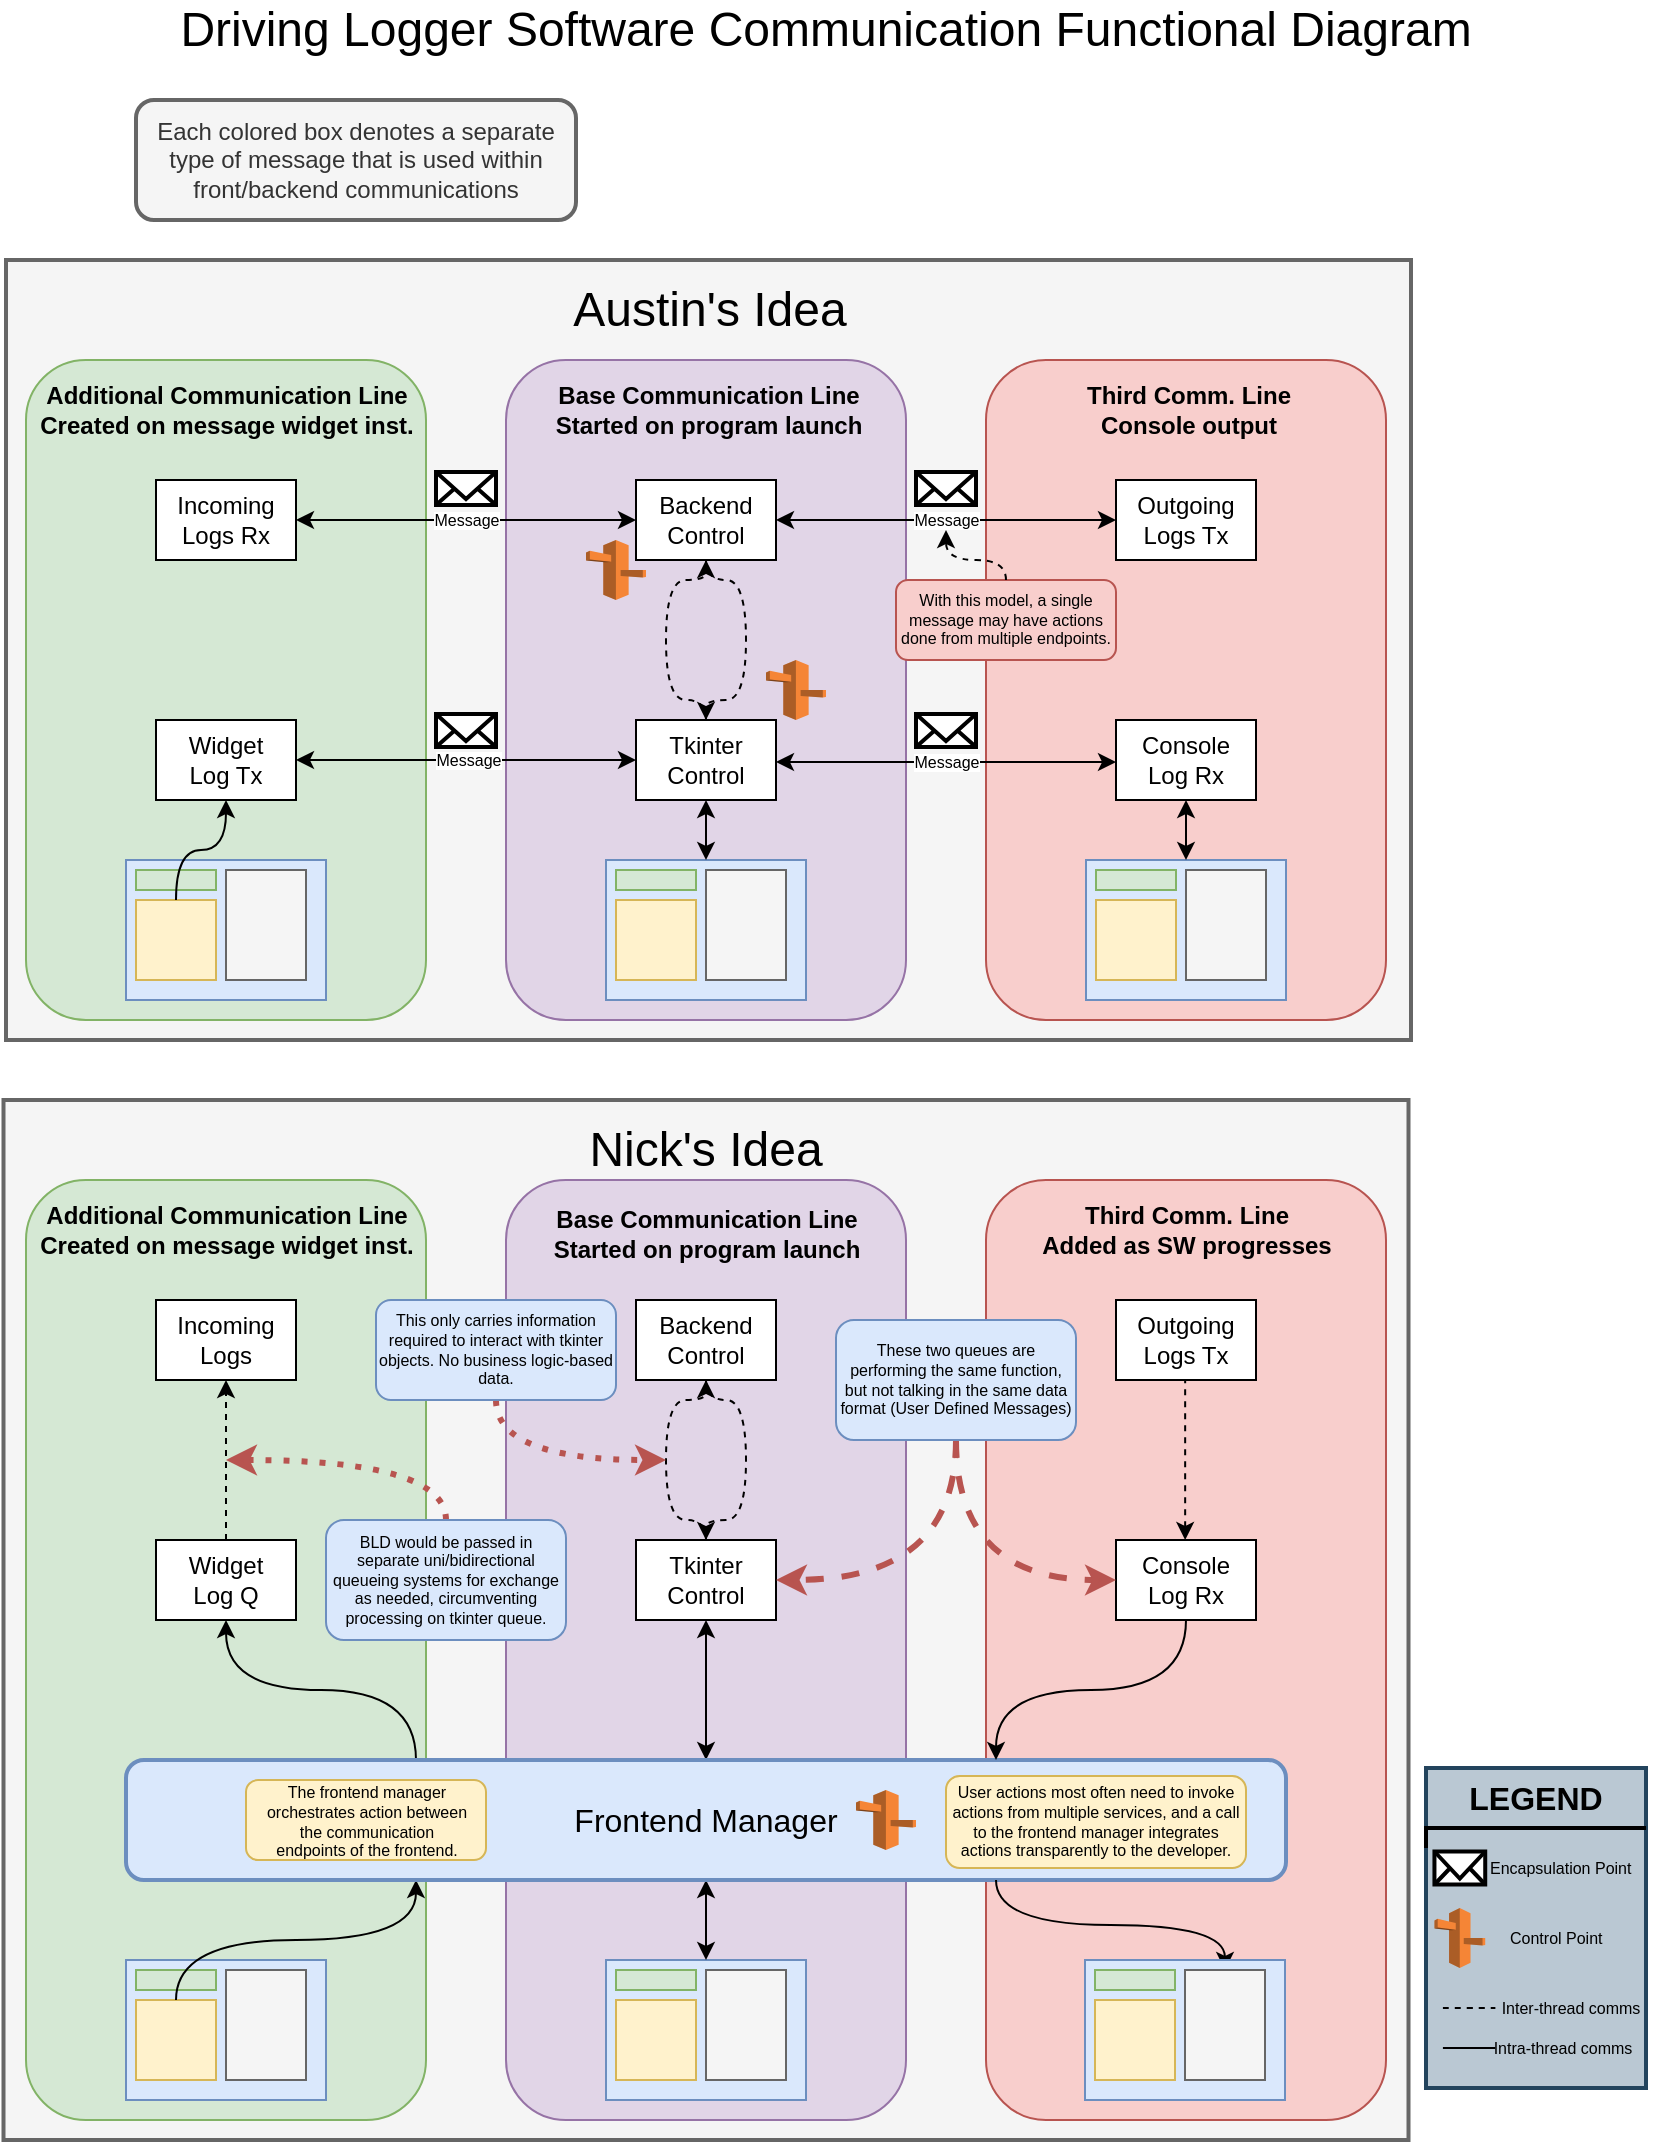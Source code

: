 <mxfile version="17.2.4" type="device"><diagram id="2-lItM7abtEcxZ7PfK0b" name="Page-1"><mxGraphModel dx="1130" dy="783" grid="1" gridSize="10" guides="1" tooltips="1" connect="1" arrows="1" fold="1" page="1" pageScale="1" pageWidth="850" pageHeight="1100" math="0" shadow="0"><root><mxCell id="0"/><mxCell id="1" parent="0"/><mxCell id="8XroHkCmO47b039V35e5-188" value="" style="rounded=0;whiteSpace=wrap;html=1;fontSize=24;strokeWidth=2;fillColor=#f5f5f5;fontColor=#333333;strokeColor=#666666;" vertex="1" parent="1"><mxGeometry x="8.75" y="570" width="702.5" height="520" as="geometry"/></mxCell><mxCell id="8XroHkCmO47b039V35e5-101" value="" style="group" vertex="1" connectable="0" parent="1"><mxGeometry x="20" y="610" width="200" height="470" as="geometry"/></mxCell><mxCell id="8XroHkCmO47b039V35e5-50" value="" style="rounded=1;whiteSpace=wrap;html=1;fillColor=#d5e8d4;strokeColor=#82b366;" vertex="1" parent="8XroHkCmO47b039V35e5-101"><mxGeometry width="200" height="470" as="geometry"/></mxCell><mxCell id="8XroHkCmO47b039V35e5-51" value="&lt;b&gt;Additional Communication Line&lt;br&gt;Created on message widget inst.&lt;/b&gt;" style="text;html=1;align=center;verticalAlign=middle;resizable=0;points=[];autosize=1;strokeColor=none;fillColor=none;" vertex="1" parent="8XroHkCmO47b039V35e5-101"><mxGeometry y="10" width="200" height="30" as="geometry"/></mxCell><mxCell id="8XroHkCmO47b039V35e5-52" value="" style="group" vertex="1" connectable="0" parent="8XroHkCmO47b039V35e5-101"><mxGeometry x="50" y="390" width="100" height="70" as="geometry"/></mxCell><mxCell id="8XroHkCmO47b039V35e5-53" value="" style="rounded=0;whiteSpace=wrap;html=1;fillColor=#dae8fc;strokeColor=#6c8ebf;" vertex="1" parent="8XroHkCmO47b039V35e5-52"><mxGeometry width="100" height="70" as="geometry"/></mxCell><mxCell id="8XroHkCmO47b039V35e5-54" value="" style="rounded=0;whiteSpace=wrap;html=1;fillColor=#f5f5f5;fontColor=#333333;strokeColor=#666666;" vertex="1" parent="8XroHkCmO47b039V35e5-52"><mxGeometry x="50" y="5" width="40" height="55" as="geometry"/></mxCell><mxCell id="8XroHkCmO47b039V35e5-55" value="" style="rounded=0;whiteSpace=wrap;html=1;fillColor=#d5e8d4;strokeColor=#82b366;" vertex="1" parent="8XroHkCmO47b039V35e5-52"><mxGeometry x="5" y="5" width="40" height="10" as="geometry"/></mxCell><mxCell id="8XroHkCmO47b039V35e5-56" value="" style="rounded=0;whiteSpace=wrap;html=1;fillColor=#fff2cc;strokeColor=#d6b656;" vertex="1" parent="8XroHkCmO47b039V35e5-52"><mxGeometry x="5" y="20" width="40" height="40" as="geometry"/></mxCell><mxCell id="8XroHkCmO47b039V35e5-63" style="edgeStyle=orthogonalEdgeStyle;rounded=0;orthogonalLoop=1;jettySize=auto;html=1;exitX=0.5;exitY=0;exitDx=0;exitDy=0;entryX=0.5;entryY=1;entryDx=0;entryDy=0;curved=1;startArrow=none;startFill=0;dashed=1;" edge="1" parent="1" source="8XroHkCmO47b039V35e5-65" target="8XroHkCmO47b039V35e5-68"><mxGeometry relative="1" as="geometry"><Array as="points"><mxPoint x="330" y="780"/><mxPoint x="310" y="780"/><mxPoint x="310" y="720"/><mxPoint x="330" y="720"/></Array></mxGeometry></mxCell><mxCell id="8XroHkCmO47b039V35e5-65" value="Tkinter Control" style="whiteSpace=wrap;html=1;" vertex="1" parent="1"><mxGeometry x="295" y="790" width="70" height="40" as="geometry"/></mxCell><mxCell id="8XroHkCmO47b039V35e5-66" style="edgeStyle=orthogonalEdgeStyle;curved=1;rounded=0;orthogonalLoop=1;jettySize=auto;html=1;exitX=0.5;exitY=1;exitDx=0;exitDy=0;entryX=0.5;entryY=0;entryDx=0;entryDy=0;dashed=1;" edge="1" parent="1" source="8XroHkCmO47b039V35e5-68" target="8XroHkCmO47b039V35e5-65"><mxGeometry relative="1" as="geometry"><Array as="points"><mxPoint x="330" y="720"/><mxPoint x="350" y="720"/><mxPoint x="350" y="780"/><mxPoint x="330" y="780"/></Array></mxGeometry></mxCell><mxCell id="8XroHkCmO47b039V35e5-68" value="Backend Control" style="whiteSpace=wrap;html=1;" vertex="1" parent="1"><mxGeometry x="295" y="670" width="70" height="40" as="geometry"/></mxCell><mxCell id="8XroHkCmO47b039V35e5-57" value="Incoming Logs" style="whiteSpace=wrap;html=1;" vertex="1" parent="1"><mxGeometry x="85" y="670" width="70" height="40" as="geometry"/></mxCell><mxCell id="8XroHkCmO47b039V35e5-114" style="edgeStyle=none;rounded=0;orthogonalLoop=1;jettySize=auto;html=1;exitX=0.5;exitY=0;exitDx=0;exitDy=0;entryX=0.5;entryY=1;entryDx=0;entryDy=0;fontSize=12;startArrow=none;startFill=0;endArrow=classic;endFill=1;strokeWidth=1;dashed=1;" edge="1" parent="1" source="8XroHkCmO47b039V35e5-58" target="8XroHkCmO47b039V35e5-57"><mxGeometry relative="1" as="geometry"/></mxCell><mxCell id="8XroHkCmO47b039V35e5-119" style="edgeStyle=orthogonalEdgeStyle;rounded=1;orthogonalLoop=1;jettySize=auto;html=1;exitX=0.5;exitY=1;exitDx=0;exitDy=0;entryX=0.25;entryY=0;entryDx=0;entryDy=0;fontSize=12;startArrow=classic;startFill=1;endArrow=none;endFill=0;strokeWidth=1;curved=1;" edge="1" parent="1" source="8XroHkCmO47b039V35e5-58" target="8XroHkCmO47b039V35e5-88"><mxGeometry relative="1" as="geometry"/></mxCell><mxCell id="8XroHkCmO47b039V35e5-58" value="Widget &lt;br&gt;Log Q" style="whiteSpace=wrap;html=1;" vertex="1" parent="1"><mxGeometry x="85" y="790" width="70" height="40" as="geometry"/></mxCell><mxCell id="8XroHkCmO47b039V35e5-61" value="" style="rounded=1;whiteSpace=wrap;html=1;fillColor=#e1d5e7;strokeColor=#9673a6;" vertex="1" parent="1"><mxGeometry x="260" y="610" width="200" height="470" as="geometry"/></mxCell><mxCell id="8XroHkCmO47b039V35e5-62" value="&lt;b&gt;Base Communication Line&lt;br&gt;Started on program launch&lt;/b&gt;" style="text;html=1;align=center;verticalAlign=middle;resizable=0;points=[];autosize=1;strokeColor=none;fillColor=none;" vertex="1" parent="1"><mxGeometry x="278.5" y="621.182" width="163" height="32" as="geometry"/></mxCell><mxCell id="8XroHkCmO47b039V35e5-78" value="" style="group" vertex="1" connectable="0" parent="1"><mxGeometry x="310" y="1000" width="100" height="70" as="geometry"/></mxCell><mxCell id="8XroHkCmO47b039V35e5-67" value="" style="rounded=0;whiteSpace=wrap;html=1;fillColor=#dae8fc;strokeColor=#6c8ebf;" vertex="1" parent="8XroHkCmO47b039V35e5-78"><mxGeometry width="100" height="70" as="geometry"/></mxCell><mxCell id="8XroHkCmO47b039V35e5-69" value="" style="rounded=0;whiteSpace=wrap;html=1;fillColor=#fff2cc;strokeColor=#d6b656;" vertex="1" parent="8XroHkCmO47b039V35e5-78"><mxGeometry x="5" y="20" width="40" height="40" as="geometry"/></mxCell><mxCell id="8XroHkCmO47b039V35e5-70" value="" style="rounded=0;whiteSpace=wrap;html=1;fillColor=#f5f5f5;fontColor=#333333;strokeColor=#666666;" vertex="1" parent="8XroHkCmO47b039V35e5-78"><mxGeometry x="50" y="5" width="40" height="55" as="geometry"/></mxCell><mxCell id="8XroHkCmO47b039V35e5-71" value="" style="rounded=0;whiteSpace=wrap;html=1;fillColor=#d5e8d4;strokeColor=#82b366;" vertex="1" parent="8XroHkCmO47b039V35e5-78"><mxGeometry x="5" y="5" width="40" height="10" as="geometry"/></mxCell><mxCell id="8XroHkCmO47b039V35e5-113" value="Each colored box denotes a separate type of message that is used within front/backend communications" style="rounded=1;whiteSpace=wrap;html=1;fontSize=12;strokeWidth=2;spacingTop=0;spacing=10;fillColor=#f5f5f5;fontColor=#333333;strokeColor=#666666;" vertex="1" parent="1"><mxGeometry x="75" y="70" width="220" height="60" as="geometry"/></mxCell><mxCell id="8XroHkCmO47b039V35e5-115" style="edgeStyle=orthogonalEdgeStyle;rounded=0;orthogonalLoop=1;jettySize=auto;html=1;exitX=0.5;exitY=0;exitDx=0;exitDy=0;entryX=0.5;entryY=1;entryDx=0;entryDy=0;curved=1;startArrow=none;startFill=0;dashed=1;" edge="1" parent="1" source="8XroHkCmO47b039V35e5-116" target="8XroHkCmO47b039V35e5-118"><mxGeometry relative="1" as="geometry"><Array as="points"><mxPoint x="360" y="780"/><mxPoint x="340" y="780"/><mxPoint x="340" y="720"/><mxPoint x="360" y="720"/></Array></mxGeometry></mxCell><mxCell id="8XroHkCmO47b039V35e5-120" style="edgeStyle=orthogonalEdgeStyle;curved=1;rounded=1;orthogonalLoop=1;jettySize=auto;html=1;exitX=0.5;exitY=1;exitDx=0;exitDy=0;fontSize=12;startArrow=classic;startFill=1;endArrow=classic;endFill=1;strokeWidth=1;" edge="1" parent="1" source="8XroHkCmO47b039V35e5-116" target="8XroHkCmO47b039V35e5-88"><mxGeometry relative="1" as="geometry"/></mxCell><mxCell id="8XroHkCmO47b039V35e5-116" value="Tkinter Control" style="whiteSpace=wrap;html=1;" vertex="1" parent="1"><mxGeometry x="325" y="790" width="70" height="40" as="geometry"/></mxCell><mxCell id="8XroHkCmO47b039V35e5-117" style="edgeStyle=orthogonalEdgeStyle;curved=1;rounded=0;orthogonalLoop=1;jettySize=auto;html=1;exitX=0.5;exitY=1;exitDx=0;exitDy=0;entryX=0.5;entryY=0;entryDx=0;entryDy=0;dashed=1;" edge="1" parent="1" source="8XroHkCmO47b039V35e5-118" target="8XroHkCmO47b039V35e5-116"><mxGeometry relative="1" as="geometry"><Array as="points"><mxPoint x="360" y="720"/><mxPoint x="380" y="720"/><mxPoint x="380" y="780"/><mxPoint x="360" y="780"/></Array></mxGeometry></mxCell><mxCell id="8XroHkCmO47b039V35e5-118" value="Backend Control" style="whiteSpace=wrap;html=1;" vertex="1" parent="1"><mxGeometry x="325" y="670" width="70" height="40" as="geometry"/></mxCell><mxCell id="8XroHkCmO47b039V35e5-145" value="" style="rounded=1;whiteSpace=wrap;html=1;fillColor=#f8cecc;strokeColor=#b85450;" vertex="1" parent="1"><mxGeometry x="500" y="610" width="200" height="470" as="geometry"/></mxCell><mxCell id="8XroHkCmO47b039V35e5-121" style="edgeStyle=orthogonalEdgeStyle;curved=1;rounded=1;orthogonalLoop=1;jettySize=auto;html=1;exitX=0.5;exitY=0;exitDx=0;exitDy=0;fontSize=12;startArrow=none;startFill=0;endArrow=classic;endFill=1;strokeWidth=1;entryX=0.25;entryY=1;entryDx=0;entryDy=0;" edge="1" parent="1" source="8XroHkCmO47b039V35e5-56" target="8XroHkCmO47b039V35e5-88"><mxGeometry relative="1" as="geometry"/></mxCell><mxCell id="8XroHkCmO47b039V35e5-168" style="edgeStyle=orthogonalEdgeStyle;curved=1;rounded=1;orthogonalLoop=1;jettySize=auto;html=1;exitX=0.5;exitY=1;exitDx=0;exitDy=0;entryX=0.5;entryY=0;entryDx=0;entryDy=0;fontSize=12;startArrow=classic;startFill=1;endArrow=classic;endFill=1;strokeWidth=1;" edge="1" parent="1" source="8XroHkCmO47b039V35e5-88" target="8XroHkCmO47b039V35e5-67"><mxGeometry relative="1" as="geometry"/></mxCell><mxCell id="8XroHkCmO47b039V35e5-88" value="Frontend Manager" style="rounded=1;whiteSpace=wrap;html=1;fontSize=16;strokeWidth=2;fillColor=#dae8fc;strokeColor=#6c8ebf;" vertex="1" parent="1"><mxGeometry x="70" y="900" width="580" height="60" as="geometry"/></mxCell><mxCell id="8XroHkCmO47b039V35e5-126" value="" style="outlineConnect=0;dashed=0;verticalLabelPosition=bottom;verticalAlign=top;align=center;html=1;shape=mxgraph.aws3.route_53;fillColor=#F58536;gradientColor=none;fontSize=16;strokeWidth=2;" vertex="1" parent="1"><mxGeometry x="435" y="915" width="30" height="30" as="geometry"/></mxCell><mxCell id="8XroHkCmO47b039V35e5-134" value="" style="group" vertex="1" connectable="0" parent="1"><mxGeometry x="720" y="904" width="110" height="190" as="geometry"/></mxCell><mxCell id="8XroHkCmO47b039V35e5-43" value="" style="whiteSpace=wrap;html=1;fontSize=8;fillColor=#bac8d3;strokeColor=#23445d;strokeWidth=2;" vertex="1" parent="8XroHkCmO47b039V35e5-134"><mxGeometry width="110" height="160" as="geometry"/></mxCell><mxCell id="8XroHkCmO47b039V35e5-44" style="rounded=0;orthogonalLoop=1;jettySize=auto;html=1;exitX=0;exitY=0.25;exitDx=0;exitDy=0;entryX=1;entryY=1;entryDx=0;entryDy=0;fontSize=8;startArrow=none;startFill=0;endArrow=none;endFill=0;strokeWidth=2;" edge="1" parent="8XroHkCmO47b039V35e5-134" source="8XroHkCmO47b039V35e5-43" target="8XroHkCmO47b039V35e5-46"><mxGeometry relative="1" as="geometry"><Array as="points"><mxPoint y="30"/></Array></mxGeometry></mxCell><mxCell id="8XroHkCmO47b039V35e5-46" value="&lt;b&gt;&lt;font style=&quot;font-size: 16px&quot;&gt;LEGEND&lt;/font&gt;&lt;/b&gt;" style="text;html=1;strokeColor=none;fillColor=none;align=center;verticalAlign=middle;whiteSpace=wrap;rounded=0;fontSize=8;" vertex="1" parent="8XroHkCmO47b039V35e5-134"><mxGeometry width="110.0" height="30" as="geometry"/></mxCell><mxCell id="8XroHkCmO47b039V35e5-84" value="" style="group" vertex="1" connectable="0" parent="8XroHkCmO47b039V35e5-134"><mxGeometry x="4.227" y="70" width="88.846" height="30" as="geometry"/></mxCell><mxCell id="8XroHkCmO47b039V35e5-81" value="" style="outlineConnect=0;dashed=0;verticalLabelPosition=bottom;verticalAlign=top;align=center;html=1;shape=mxgraph.aws3.route_53;fillColor=#F58536;gradientColor=none;fontSize=16;strokeWidth=2;" vertex="1" parent="8XroHkCmO47b039V35e5-84"><mxGeometry width="25.385" height="30" as="geometry"/></mxCell><mxCell id="8XroHkCmO47b039V35e5-83" value="Control Point" style="text;html=1;align=left;verticalAlign=middle;resizable=0;points=[];autosize=1;strokeColor=none;fillColor=none;fontSize=8;" vertex="1" parent="8XroHkCmO47b039V35e5-84"><mxGeometry x="35.538" y="5" width="60" height="20" as="geometry"/></mxCell><mxCell id="8XroHkCmO47b039V35e5-122" value="" style="endArrow=none;dashed=1;html=1;rounded=1;fontSize=12;strokeWidth=1;curved=1;" edge="1" parent="8XroHkCmO47b039V35e5-134"><mxGeometry width="50" height="50" relative="1" as="geometry"><mxPoint x="8.462" y="120" as="sourcePoint"/><mxPoint x="34.692" y="120" as="targetPoint"/></mxGeometry></mxCell><mxCell id="8XroHkCmO47b039V35e5-123" value="Inter-thread comms" style="text;html=1;align=center;verticalAlign=middle;resizable=0;points=[];autosize=1;strokeColor=none;fillColor=none;fontSize=8;" vertex="1" parent="8XroHkCmO47b039V35e5-134"><mxGeometry x="32.434" y="110" width="80" height="20" as="geometry"/></mxCell><mxCell id="8XroHkCmO47b039V35e5-124" value="" style="endArrow=none;html=1;rounded=1;fontSize=12;strokeWidth=1;curved=1;" edge="1" parent="8XroHkCmO47b039V35e5-134"><mxGeometry width="50" height="50" relative="1" as="geometry"><mxPoint x="8.462" y="140" as="sourcePoint"/><mxPoint x="34.692" y="140" as="targetPoint"/></mxGeometry></mxCell><mxCell id="8XroHkCmO47b039V35e5-125" value="Intra-thread comms" style="text;html=1;align=center;verticalAlign=middle;resizable=0;points=[];autosize=1;strokeColor=none;fillColor=none;fontSize=8;" vertex="1" parent="8XroHkCmO47b039V35e5-134"><mxGeometry x="27.503" y="130" width="80" height="20" as="geometry"/></mxCell><mxCell id="8XroHkCmO47b039V35e5-45" value="" style="group" vertex="1" connectable="0" parent="8XroHkCmO47b039V35e5-134"><mxGeometry x="4.227" y="40" width="101.538" height="20" as="geometry"/></mxCell><mxCell id="8XroHkCmO47b039V35e5-39" value="" style="html=1;verticalLabelPosition=bottom;align=center;labelBackgroundColor=#ffffff;verticalAlign=top;strokeWidth=2;shadow=0;dashed=0;shape=mxgraph.ios7.icons.mail;fontSize=8;" vertex="1" parent="8XroHkCmO47b039V35e5-45"><mxGeometry y="1.75" width="25.385" height="16.5" as="geometry"/></mxCell><mxCell id="8XroHkCmO47b039V35e5-42" value="Encapsulation Point" style="text;html=1;align=left;verticalAlign=middle;resizable=0;points=[];autosize=1;strokeColor=none;fillColor=none;fontSize=8;" vertex="1" parent="8XroHkCmO47b039V35e5-45"><mxGeometry x="25.386" width="90" height="20" as="geometry"/></mxCell><mxCell id="8XroHkCmO47b039V35e5-148" style="edgeStyle=orthogonalEdgeStyle;curved=1;rounded=1;orthogonalLoop=1;jettySize=auto;html=1;exitX=0.5;exitY=1;exitDx=0;exitDy=0;fontSize=12;startArrow=none;startFill=0;endArrow=classic;endFill=1;strokeWidth=3;dashed=1;dashPattern=1 2;fillColor=#f8cecc;strokeColor=#b85450;" edge="1" parent="1" source="8XroHkCmO47b039V35e5-16"><mxGeometry relative="1" as="geometry"><mxPoint x="340" y="750" as="targetPoint"/><Array as="points"><mxPoint x="255" y="750"/></Array></mxGeometry></mxCell><mxCell id="8XroHkCmO47b039V35e5-16" value="&lt;span style=&quot;font-size: 8px;&quot;&gt;This only carries information required to interact with tkinter objects. No business logic-based data.&lt;/span&gt;" style="rounded=1;whiteSpace=wrap;html=1;fontSize=8;fillColor=#dae8fc;strokeColor=#6c8ebf;" vertex="1" parent="1"><mxGeometry x="195" y="670" width="120" height="50" as="geometry"/></mxCell><mxCell id="8XroHkCmO47b039V35e5-150" style="edgeStyle=orthogonalEdgeStyle;curved=1;rounded=1;orthogonalLoop=1;jettySize=auto;html=1;exitX=0.5;exitY=0;exitDx=0;exitDy=0;dashed=1;dashPattern=1 2;fontSize=12;startArrow=none;startFill=0;endArrow=classic;endFill=1;strokeWidth=3;fillColor=#f8cecc;strokeColor=#b85450;" edge="1" parent="1" source="8XroHkCmO47b039V35e5-149"><mxGeometry relative="1" as="geometry"><mxPoint x="120" y="750" as="targetPoint"/><Array as="points"><mxPoint x="230" y="750"/></Array></mxGeometry></mxCell><mxCell id="8XroHkCmO47b039V35e5-149" value="BLD would be passed in separate uni/bidirectional queueing systems for exchange as needed, circumventing processing on tkinter queue." style="rounded=1;whiteSpace=wrap;html=1;fontSize=8;fillColor=#dae8fc;strokeColor=#6c8ebf;" vertex="1" parent="1"><mxGeometry x="170" y="780" width="120" height="60" as="geometry"/></mxCell><mxCell id="8XroHkCmO47b039V35e5-179" style="edgeStyle=orthogonalEdgeStyle;curved=1;rounded=1;orthogonalLoop=1;jettySize=auto;html=1;exitX=0.75;exitY=0;exitDx=0;exitDy=0;fontSize=12;startArrow=classic;startFill=1;endArrow=none;endFill=0;strokeWidth=1;" edge="1" parent="1" target="8XroHkCmO47b039V35e5-178" source="8XroHkCmO47b039V35e5-88"><mxGeometry relative="1" as="geometry"><mxPoint x="601" y="860" as="sourcePoint"/></mxGeometry></mxCell><mxCell id="8XroHkCmO47b039V35e5-180" style="edgeStyle=orthogonalEdgeStyle;curved=1;rounded=1;orthogonalLoop=1;jettySize=auto;html=1;exitX=0.5;exitY=0;exitDx=0;exitDy=0;entryX=0.75;entryY=1;entryDx=0;entryDy=0;fontSize=12;startArrow=classic;startFill=1;endArrow=none;endFill=0;strokeWidth=1;" edge="1" parent="1" source="8XroHkCmO47b039V35e5-166" target="8XroHkCmO47b039V35e5-88"><mxGeometry relative="1" as="geometry"/></mxCell><mxCell id="8XroHkCmO47b039V35e5-183" value="Driving Logger Software Communication Functional Diagram" style="text;html=1;strokeColor=none;fillColor=none;align=center;verticalAlign=middle;whiteSpace=wrap;rounded=0;fontSize=24;" vertex="1" parent="1"><mxGeometry x="40" y="20" width="760" height="30" as="geometry"/></mxCell><mxCell id="8XroHkCmO47b039V35e5-27" value="" style="group" vertex="1" connectable="0" parent="1"><mxGeometry x="20" y="220" width="705" height="380" as="geometry"/></mxCell><mxCell id="8XroHkCmO47b039V35e5-184" value="" style="rounded=0;whiteSpace=wrap;html=1;fontSize=24;strokeWidth=2;fillColor=#f5f5f5;fontColor=#333333;strokeColor=#666666;" vertex="1" parent="8XroHkCmO47b039V35e5-27"><mxGeometry x="-10" y="-70" width="702.5" height="390" as="geometry"/></mxCell><mxCell id="8XroHkCmO47b039V35e5-130" value="" style="rounded=1;whiteSpace=wrap;html=1;fillColor=#f8cecc;strokeColor=#b85450;" vertex="1" parent="8XroHkCmO47b039V35e5-27"><mxGeometry x="480" y="-20" width="200" height="330" as="geometry"/></mxCell><mxCell id="8XroHkCmO47b039V35e5-131" value="&lt;b&gt;Third Comm. Line&lt;br&gt;Console output&lt;br&gt;&lt;/b&gt;" style="text;html=1;align=center;verticalAlign=middle;resizable=0;points=[];autosize=1;strokeColor=none;fillColor=none;" vertex="1" parent="8XroHkCmO47b039V35e5-27"><mxGeometry x="521" y="-10" width="120" height="30" as="geometry"/></mxCell><mxCell id="8XroHkCmO47b039V35e5-151" value="Outgoing Logs Tx" style="whiteSpace=wrap;html=1;" vertex="1" parent="8XroHkCmO47b039V35e5-27"><mxGeometry x="545" y="40" width="70" height="40" as="geometry"/></mxCell><mxCell id="8XroHkCmO47b039V35e5-155" value="" style="rounded=0;whiteSpace=wrap;html=1;fillColor=#dae8fc;strokeColor=#6c8ebf;" vertex="1" parent="8XroHkCmO47b039V35e5-27"><mxGeometry x="530" y="230" width="100" height="70" as="geometry"/></mxCell><mxCell id="8XroHkCmO47b039V35e5-156" value="" style="rounded=0;whiteSpace=wrap;html=1;fillColor=#fff2cc;strokeColor=#d6b656;" vertex="1" parent="8XroHkCmO47b039V35e5-27"><mxGeometry x="535" y="250" width="40" height="40" as="geometry"/></mxCell><mxCell id="8XroHkCmO47b039V35e5-157" value="" style="rounded=0;whiteSpace=wrap;html=1;fillColor=#f5f5f5;fontColor=#333333;strokeColor=#666666;" vertex="1" parent="8XroHkCmO47b039V35e5-27"><mxGeometry x="580" y="235" width="40" height="55" as="geometry"/></mxCell><mxCell id="8XroHkCmO47b039V35e5-158" value="" style="rounded=0;whiteSpace=wrap;html=1;fillColor=#d5e8d4;strokeColor=#82b366;" vertex="1" parent="8XroHkCmO47b039V35e5-27"><mxGeometry x="535" y="235" width="40" height="10" as="geometry"/></mxCell><mxCell id="8XroHkCmO47b039V35e5-159" value="Console&lt;br&gt;Log Rx" style="whiteSpace=wrap;html=1;" vertex="1" parent="8XroHkCmO47b039V35e5-27"><mxGeometry x="545" y="160" width="70" height="40" as="geometry"/></mxCell><mxCell id="8XroHkCmO47b039V35e5-160" style="edgeStyle=orthogonalEdgeStyle;curved=1;rounded=1;orthogonalLoop=1;jettySize=auto;html=1;exitX=0.5;exitY=0;exitDx=0;exitDy=0;fontSize=12;startArrow=classic;startFill=1;endArrow=classic;endFill=1;strokeWidth=1;" edge="1" parent="8XroHkCmO47b039V35e5-27" source="8XroHkCmO47b039V35e5-155" target="8XroHkCmO47b039V35e5-159"><mxGeometry relative="1" as="geometry"/></mxCell><mxCell id="8XroHkCmO47b039V35e5-20" value="" style="rounded=1;whiteSpace=wrap;html=1;fillColor=#d5e8d4;strokeColor=#82b366;" vertex="1" parent="8XroHkCmO47b039V35e5-27"><mxGeometry y="-20" width="200" height="330" as="geometry"/></mxCell><mxCell id="8XroHkCmO47b039V35e5-21" value="&lt;b&gt;Additional Communication Line&lt;br&gt;Created on message widget inst.&lt;/b&gt;" style="text;html=1;align=center;verticalAlign=middle;resizable=0;points=[];autosize=1;strokeColor=none;fillColor=none;" vertex="1" parent="8XroHkCmO47b039V35e5-27"><mxGeometry y="-10" width="200" height="30" as="geometry"/></mxCell><mxCell id="8XroHkCmO47b039V35e5-28" value="" style="group" vertex="1" connectable="0" parent="8XroHkCmO47b039V35e5-27"><mxGeometry x="50" y="230" width="100" height="70" as="geometry"/></mxCell><mxCell id="8XroHkCmO47b039V35e5-22" value="" style="rounded=0;whiteSpace=wrap;html=1;fillColor=#dae8fc;strokeColor=#6c8ebf;" vertex="1" parent="8XroHkCmO47b039V35e5-28"><mxGeometry width="100" height="70" as="geometry"/></mxCell><mxCell id="8XroHkCmO47b039V35e5-23" value="" style="rounded=0;whiteSpace=wrap;html=1;fillColor=#f5f5f5;fontColor=#333333;strokeColor=#666666;" vertex="1" parent="8XroHkCmO47b039V35e5-28"><mxGeometry x="50" y="5" width="40" height="55" as="geometry"/></mxCell><mxCell id="8XroHkCmO47b039V35e5-24" value="" style="rounded=0;whiteSpace=wrap;html=1;fillColor=#d5e8d4;strokeColor=#82b366;" vertex="1" parent="8XroHkCmO47b039V35e5-28"><mxGeometry x="5" y="5" width="40" height="10" as="geometry"/></mxCell><mxCell id="8XroHkCmO47b039V35e5-25" value="" style="rounded=0;whiteSpace=wrap;html=1;fillColor=#fff2cc;strokeColor=#d6b656;" vertex="1" parent="8XroHkCmO47b039V35e5-28"><mxGeometry x="5" y="20" width="40" height="40" as="geometry"/></mxCell><mxCell id="8XroHkCmO47b039V35e5-30" value="Incoming Logs Rx" style="whiteSpace=wrap;html=1;" vertex="1" parent="8XroHkCmO47b039V35e5-27"><mxGeometry x="65" y="40" width="70" height="40" as="geometry"/></mxCell><mxCell id="8XroHkCmO47b039V35e5-31" value="Widget &lt;br&gt;Log Tx" style="whiteSpace=wrap;html=1;" vertex="1" parent="8XroHkCmO47b039V35e5-27"><mxGeometry x="65" y="160" width="70" height="40" as="geometry"/></mxCell><mxCell id="8XroHkCmO47b039V35e5-33" style="edgeStyle=orthogonalEdgeStyle;curved=1;rounded=0;orthogonalLoop=1;jettySize=auto;html=1;exitX=0.5;exitY=0;exitDx=0;exitDy=0;fontSize=8;startArrow=none;startFill=0;" edge="1" parent="8XroHkCmO47b039V35e5-27" source="8XroHkCmO47b039V35e5-25" target="8XroHkCmO47b039V35e5-31"><mxGeometry relative="1" as="geometry"/></mxCell><mxCell id="8XroHkCmO47b039V35e5-185" value="" style="group" vertex="1" connectable="0" parent="8XroHkCmO47b039V35e5-27"><mxGeometry x="205" y="-20" width="340" height="330" as="geometry"/></mxCell><mxCell id="8XroHkCmO47b039V35e5-26" value="" style="group" vertex="1" connectable="0" parent="8XroHkCmO47b039V35e5-185"><mxGeometry x="35" width="200" height="330" as="geometry"/></mxCell><mxCell id="8XroHkCmO47b039V35e5-8" value="" style="rounded=1;whiteSpace=wrap;html=1;fillColor=#e1d5e7;strokeColor=#9673a6;" vertex="1" parent="8XroHkCmO47b039V35e5-26"><mxGeometry width="200" height="330" as="geometry"/></mxCell><mxCell id="8XroHkCmO47b039V35e5-3" value="&lt;b&gt;Base Communication Line&lt;br&gt;Started on program launch&lt;/b&gt;" style="text;html=1;align=center;verticalAlign=middle;resizable=0;points=[];autosize=1;strokeColor=none;fillColor=none;" vertex="1" parent="8XroHkCmO47b039V35e5-26"><mxGeometry x="19" y="9" width="163" height="32" as="geometry"/></mxCell><mxCell id="8XroHkCmO47b039V35e5-86" value="" style="outlineConnect=0;dashed=0;verticalLabelPosition=bottom;verticalAlign=top;align=center;html=1;shape=mxgraph.aws3.route_53;fillColor=#F58536;gradientColor=none;fontSize=16;strokeWidth=2;" vertex="1" parent="8XroHkCmO47b039V35e5-26"><mxGeometry x="40" y="90" width="30" height="30" as="geometry"/></mxCell><mxCell id="8XroHkCmO47b039V35e5-87" value="" style="outlineConnect=0;dashed=0;verticalLabelPosition=bottom;verticalAlign=top;align=center;html=1;shape=mxgraph.aws3.route_53;fillColor=#F58536;gradientColor=none;fontSize=16;strokeWidth=2;" vertex="1" parent="8XroHkCmO47b039V35e5-26"><mxGeometry x="130" y="150" width="30" height="30" as="geometry"/></mxCell><mxCell id="8XroHkCmO47b039V35e5-4" value="Tkinter Control" style="whiteSpace=wrap;html=1;" vertex="1" parent="8XroHkCmO47b039V35e5-185"><mxGeometry x="100" y="180" width="70" height="40" as="geometry"/></mxCell><mxCell id="8XroHkCmO47b039V35e5-7" style="edgeStyle=orthogonalEdgeStyle;curved=1;rounded=0;orthogonalLoop=1;jettySize=auto;html=1;exitX=0.5;exitY=1;exitDx=0;exitDy=0;entryX=0.5;entryY=0;entryDx=0;entryDy=0;dashed=1;" edge="1" parent="8XroHkCmO47b039V35e5-185" source="8XroHkCmO47b039V35e5-5" target="8XroHkCmO47b039V35e5-4"><mxGeometry relative="1" as="geometry"><Array as="points"><mxPoint x="135" y="110"/><mxPoint x="155" y="110"/><mxPoint x="155" y="170"/><mxPoint x="135" y="170"/></Array></mxGeometry></mxCell><mxCell id="8XroHkCmO47b039V35e5-5" value="Backend Control" style="whiteSpace=wrap;html=1;" vertex="1" parent="8XroHkCmO47b039V35e5-185"><mxGeometry x="100" y="60" width="70" height="40" as="geometry"/></mxCell><mxCell id="8XroHkCmO47b039V35e5-6" style="edgeStyle=orthogonalEdgeStyle;rounded=0;orthogonalLoop=1;jettySize=auto;html=1;exitX=0.5;exitY=0;exitDx=0;exitDy=0;entryX=0.5;entryY=1;entryDx=0;entryDy=0;curved=1;startArrow=none;startFill=0;dashed=1;" edge="1" parent="8XroHkCmO47b039V35e5-185" source="8XroHkCmO47b039V35e5-4" target="8XroHkCmO47b039V35e5-5"><mxGeometry relative="1" as="geometry"><Array as="points"><mxPoint x="135" y="170"/><mxPoint x="115" y="170"/><mxPoint x="115" y="110"/><mxPoint x="135" y="110"/></Array></mxGeometry></mxCell><mxCell id="8XroHkCmO47b039V35e5-47" value="" style="html=1;verticalLabelPosition=bottom;align=center;labelBackgroundColor=#ffffff;verticalAlign=top;strokeWidth=2;shadow=0;dashed=0;shape=mxgraph.ios7.icons.mail;fontSize=16;" vertex="1" parent="8XroHkCmO47b039V35e5-185"><mxGeometry y="177" width="30" height="16.5" as="geometry"/></mxCell><mxCell id="8XroHkCmO47b039V35e5-48" value="" style="html=1;verticalLabelPosition=bottom;align=center;labelBackgroundColor=#ffffff;verticalAlign=top;strokeWidth=2;shadow=0;dashed=0;shape=mxgraph.ios7.icons.mail;fontSize=16;" vertex="1" parent="8XroHkCmO47b039V35e5-185"><mxGeometry y="56" width="30" height="16.5" as="geometry"/></mxCell><mxCell id="8XroHkCmO47b039V35e5-135" style="edgeStyle=orthogonalEdgeStyle;curved=1;rounded=0;orthogonalLoop=1;jettySize=auto;html=1;exitX=1;exitY=0.5;exitDx=0;exitDy=0;entryX=0;entryY=0.5;entryDx=0;entryDy=0;fontSize=8;startArrow=classic;startFill=1;" edge="1" parent="8XroHkCmO47b039V35e5-185"><mxGeometry relative="1" as="geometry"><mxPoint x="170" y="80" as="sourcePoint"/><mxPoint x="340" y="80" as="targetPoint"/></mxGeometry></mxCell><mxCell id="8XroHkCmO47b039V35e5-136" value="Message" style="edgeLabel;html=1;align=center;verticalAlign=middle;resizable=0;points=[];fontSize=8;" vertex="1" connectable="0" parent="8XroHkCmO47b039V35e5-135"><mxGeometry x="-0.07" relative="1" as="geometry"><mxPoint x="6" as="offset"/></mxGeometry></mxCell><mxCell id="8XroHkCmO47b039V35e5-137" value="" style="html=1;verticalLabelPosition=bottom;align=center;labelBackgroundColor=#ffffff;verticalAlign=top;strokeWidth=2;shadow=0;dashed=0;shape=mxgraph.ios7.icons.mail;fontSize=16;" vertex="1" parent="8XroHkCmO47b039V35e5-185"><mxGeometry x="240" y="56" width="30" height="16.5" as="geometry"/></mxCell><mxCell id="8XroHkCmO47b039V35e5-138" style="edgeStyle=orthogonalEdgeStyle;curved=1;rounded=0;orthogonalLoop=1;jettySize=auto;html=1;exitX=1;exitY=0.5;exitDx=0;exitDy=0;entryX=0;entryY=0.5;entryDx=0;entryDy=0;fontSize=8;startArrow=classic;startFill=1;" edge="1" parent="8XroHkCmO47b039V35e5-185"><mxGeometry relative="1" as="geometry"><mxPoint x="170" y="201" as="sourcePoint"/><mxPoint x="340" y="201" as="targetPoint"/></mxGeometry></mxCell><mxCell id="8XroHkCmO47b039V35e5-139" value="Message" style="edgeLabel;html=1;align=center;verticalAlign=middle;resizable=0;points=[];fontSize=8;" vertex="1" connectable="0" parent="8XroHkCmO47b039V35e5-138"><mxGeometry x="-0.07" relative="1" as="geometry"><mxPoint x="6" as="offset"/></mxGeometry></mxCell><mxCell id="8XroHkCmO47b039V35e5-140" value="" style="html=1;verticalLabelPosition=bottom;align=center;labelBackgroundColor=#ffffff;verticalAlign=top;strokeWidth=2;shadow=0;dashed=0;shape=mxgraph.ios7.icons.mail;fontSize=16;" vertex="1" parent="8XroHkCmO47b039V35e5-185"><mxGeometry x="240" y="177" width="30" height="16.5" as="geometry"/></mxCell><mxCell id="8XroHkCmO47b039V35e5-153" value="" style="group" vertex="1" connectable="0" parent="8XroHkCmO47b039V35e5-185"><mxGeometry x="85" y="250" width="100" height="70" as="geometry"/></mxCell><mxCell id="8XroHkCmO47b039V35e5-10" value="" style="rounded=0;whiteSpace=wrap;html=1;fillColor=#dae8fc;strokeColor=#6c8ebf;" vertex="1" parent="8XroHkCmO47b039V35e5-153"><mxGeometry width="100" height="70" as="geometry"/></mxCell><mxCell id="8XroHkCmO47b039V35e5-14" value="" style="rounded=0;whiteSpace=wrap;html=1;fillColor=#fff2cc;strokeColor=#d6b656;" vertex="1" parent="8XroHkCmO47b039V35e5-153"><mxGeometry x="5" y="20" width="40" height="40" as="geometry"/></mxCell><mxCell id="8XroHkCmO47b039V35e5-12" value="" style="rounded=0;whiteSpace=wrap;html=1;fillColor=#f5f5f5;fontColor=#333333;strokeColor=#666666;" vertex="1" parent="8XroHkCmO47b039V35e5-153"><mxGeometry x="50" y="5" width="40" height="55" as="geometry"/></mxCell><mxCell id="8XroHkCmO47b039V35e5-13" value="" style="rounded=0;whiteSpace=wrap;html=1;fillColor=#d5e8d4;strokeColor=#82b366;" vertex="1" parent="8XroHkCmO47b039V35e5-153"><mxGeometry x="5" y="5" width="40" height="10" as="geometry"/></mxCell><mxCell id="8XroHkCmO47b039V35e5-11" style="edgeStyle=orthogonalEdgeStyle;curved=1;rounded=0;orthogonalLoop=1;jettySize=auto;html=1;exitX=0.5;exitY=1;exitDx=0;exitDy=0;entryX=0.5;entryY=0;entryDx=0;entryDy=0;startArrow=classic;startFill=1;" edge="1" parent="8XroHkCmO47b039V35e5-185" source="8XroHkCmO47b039V35e5-4" target="8XroHkCmO47b039V35e5-10"><mxGeometry relative="1" as="geometry"/></mxCell><mxCell id="8XroHkCmO47b039V35e5-36" style="edgeStyle=orthogonalEdgeStyle;curved=1;rounded=0;orthogonalLoop=1;jettySize=auto;html=1;exitX=1;exitY=0.5;exitDx=0;exitDy=0;entryX=0;entryY=0.5;entryDx=0;entryDy=0;fontSize=8;startArrow=classic;startFill=1;" edge="1" parent="8XroHkCmO47b039V35e5-27" source="8XroHkCmO47b039V35e5-31" target="8XroHkCmO47b039V35e5-4"><mxGeometry relative="1" as="geometry"/></mxCell><mxCell id="8XroHkCmO47b039V35e5-37" value="Message" style="edgeLabel;html=1;align=center;verticalAlign=middle;resizable=0;points=[];fontSize=8;" vertex="1" connectable="0" parent="8XroHkCmO47b039V35e5-36"><mxGeometry x="-0.044" relative="1" as="geometry"><mxPoint x="4" as="offset"/></mxGeometry></mxCell><mxCell id="8XroHkCmO47b039V35e5-186" value="Austin's Idea" style="text;html=1;strokeColor=none;fillColor=none;align=center;verticalAlign=middle;whiteSpace=wrap;rounded=0;fontSize=24;" vertex="1" parent="8XroHkCmO47b039V35e5-27"><mxGeometry x="262.5" y="-60" width="157.5" height="30" as="geometry"/></mxCell><mxCell id="8XroHkCmO47b039V35e5-35" style="edgeStyle=orthogonalEdgeStyle;curved=1;rounded=0;orthogonalLoop=1;jettySize=auto;html=1;exitX=1;exitY=0.5;exitDx=0;exitDy=0;entryX=0;entryY=0.5;entryDx=0;entryDy=0;fontSize=8;startArrow=classic;startFill=1;" edge="1" parent="8XroHkCmO47b039V35e5-27" source="8XroHkCmO47b039V35e5-30" target="8XroHkCmO47b039V35e5-5"><mxGeometry relative="1" as="geometry"/></mxCell><mxCell id="8XroHkCmO47b039V35e5-38" value="Message" style="edgeLabel;html=1;align=center;verticalAlign=middle;resizable=0;points=[];fontSize=8;" vertex="1" connectable="0" parent="8XroHkCmO47b039V35e5-35"><mxGeometry x="-0.07" relative="1" as="geometry"><mxPoint x="6" as="offset"/></mxGeometry></mxCell><mxCell id="8XroHkCmO47b039V35e5-161" value="With this model, a single message may have actions done from multiple endpoints." style="rounded=1;whiteSpace=wrap;html=1;fontSize=8;strokeWidth=1;fillColor=#f8cecc;strokeColor=#b85450;" vertex="1" parent="8XroHkCmO47b039V35e5-27"><mxGeometry x="435" y="90.0" width="110" height="40" as="geometry"/></mxCell><mxCell id="8XroHkCmO47b039V35e5-189" value="Nick's Idea" style="text;html=1;strokeColor=none;fillColor=none;align=center;verticalAlign=middle;whiteSpace=wrap;rounded=0;fontSize=24;" vertex="1" parent="1"><mxGeometry x="281.25" y="580" width="157.5" height="30" as="geometry"/></mxCell><mxCell id="8XroHkCmO47b039V35e5-146" value="&lt;b&gt;Third Comm. Line&lt;br&gt;Added as SW progresses&lt;br&gt;&lt;/b&gt;" style="text;html=1;align=center;verticalAlign=middle;resizable=0;points=[];autosize=1;strokeColor=none;fillColor=none;" vertex="1" parent="1"><mxGeometry x="519.5" y="620" width="160" height="30" as="geometry"/></mxCell><mxCell id="8XroHkCmO47b039V35e5-163" value="" style="group" vertex="1" connectable="0" parent="1"><mxGeometry x="549.5" y="1000" width="100" height="70" as="geometry"/></mxCell><mxCell id="8XroHkCmO47b039V35e5-164" value="" style="rounded=0;whiteSpace=wrap;html=1;fillColor=#dae8fc;strokeColor=#6c8ebf;" vertex="1" parent="8XroHkCmO47b039V35e5-163"><mxGeometry width="100" height="70" as="geometry"/></mxCell><mxCell id="8XroHkCmO47b039V35e5-165" value="" style="rounded=0;whiteSpace=wrap;html=1;fillColor=#fff2cc;strokeColor=#d6b656;" vertex="1" parent="8XroHkCmO47b039V35e5-163"><mxGeometry x="5" y="20" width="40" height="40" as="geometry"/></mxCell><mxCell id="8XroHkCmO47b039V35e5-166" value="" style="rounded=0;whiteSpace=wrap;html=1;fillColor=#f5f5f5;fontColor=#333333;strokeColor=#666666;" vertex="1" parent="8XroHkCmO47b039V35e5-163"><mxGeometry x="50" y="5" width="40" height="55" as="geometry"/></mxCell><mxCell id="8XroHkCmO47b039V35e5-167" value="" style="rounded=0;whiteSpace=wrap;html=1;fillColor=#d5e8d4;strokeColor=#82b366;" vertex="1" parent="8XroHkCmO47b039V35e5-163"><mxGeometry x="5" y="5" width="40" height="10" as="geometry"/></mxCell><mxCell id="8XroHkCmO47b039V35e5-177" value="Outgoing Logs Tx" style="whiteSpace=wrap;html=1;" vertex="1" parent="1"><mxGeometry x="565" y="670" width="70" height="40" as="geometry"/></mxCell><mxCell id="8XroHkCmO47b039V35e5-178" value="Console&lt;br&gt;Log Rx" style="whiteSpace=wrap;html=1;" vertex="1" parent="1"><mxGeometry x="565" y="790" width="70" height="40" as="geometry"/></mxCell><mxCell id="8XroHkCmO47b039V35e5-181" style="edgeStyle=none;rounded=0;orthogonalLoop=1;jettySize=auto;html=1;exitX=0.5;exitY=0;exitDx=0;exitDy=0;entryX=0.5;entryY=1;entryDx=0;entryDy=0;fontSize=12;startArrow=classic;startFill=1;endArrow=none;endFill=0;strokeWidth=1;dashed=1;" edge="1" parent="1"><mxGeometry relative="1" as="geometry"><mxPoint x="599.58" y="790" as="sourcePoint"/><mxPoint x="599.58" y="710" as="targetPoint"/></mxGeometry></mxCell><mxCell id="8XroHkCmO47b039V35e5-193" style="edgeStyle=orthogonalEdgeStyle;curved=1;rounded=1;orthogonalLoop=1;jettySize=auto;html=1;exitX=0.5;exitY=1;exitDx=0;exitDy=0;entryX=1;entryY=0.5;entryDx=0;entryDy=0;fontSize=8;startArrow=none;startFill=0;endArrow=classic;endFill=1;strokeWidth=3;dashed=1;fillColor=#f8cecc;strokeColor=#b85450;" edge="1" parent="1" source="8XroHkCmO47b039V35e5-192" target="8XroHkCmO47b039V35e5-116"><mxGeometry relative="1" as="geometry"/></mxCell><mxCell id="8XroHkCmO47b039V35e5-194" style="edgeStyle=orthogonalEdgeStyle;curved=1;rounded=1;orthogonalLoop=1;jettySize=auto;html=1;exitX=0.5;exitY=1;exitDx=0;exitDy=0;entryX=0;entryY=0.5;entryDx=0;entryDy=0;fontSize=8;startArrow=none;startFill=0;endArrow=classic;endFill=1;strokeWidth=3;dashed=1;fillColor=#f8cecc;strokeColor=#b85450;" edge="1" parent="1" source="8XroHkCmO47b039V35e5-192" target="8XroHkCmO47b039V35e5-178"><mxGeometry relative="1" as="geometry"/></mxCell><mxCell id="8XroHkCmO47b039V35e5-192" value="These two queues are performing the same function, but not talking in the same data format (User Defined Messages)" style="rounded=1;whiteSpace=wrap;html=1;fontSize=8;strokeWidth=1;fillColor=#dae8fc;strokeColor=#6c8ebf;" vertex="1" parent="1"><mxGeometry x="425" y="680" width="120" height="60" as="geometry"/></mxCell><mxCell id="8XroHkCmO47b039V35e5-196" value="" style="rounded=1;whiteSpace=wrap;html=1;fontSize=8;strokeWidth=1;fillColor=#fff2cc;strokeColor=#d6b656;" vertex="1" parent="1"><mxGeometry x="130" y="910" width="120" height="40" as="geometry"/></mxCell><mxCell id="8XroHkCmO47b039V35e5-195" value="The frontend manager orchestrates action between the communication endpoints of the frontend." style="text;html=1;align=center;verticalAlign=middle;whiteSpace=wrap;rounded=0;fontSize=8;" vertex="1" parent="1"><mxGeometry x="137.5" y="912" width="105" height="38" as="geometry"/></mxCell><mxCell id="8XroHkCmO47b039V35e5-199" value="&lt;span&gt;User actions most often need to invoke actions from multiple services, and a call to the frontend manager integrates actions transparently to the developer.&lt;/span&gt;" style="rounded=1;whiteSpace=wrap;html=1;fontSize=8;strokeWidth=1;fillColor=#fff2cc;strokeColor=#d6b656;" vertex="1" parent="1"><mxGeometry x="480" y="908" width="150" height="46" as="geometry"/></mxCell><mxCell id="8XroHkCmO47b039V35e5-201" style="edgeStyle=orthogonalEdgeStyle;curved=1;rounded=1;orthogonalLoop=1;jettySize=auto;html=1;exitX=0.5;exitY=0;exitDx=0;exitDy=0;dashed=1;fontSize=8;startArrow=none;startFill=0;endArrow=classic;endFill=1;strokeWidth=1;" edge="1" parent="1" source="8XroHkCmO47b039V35e5-161"><mxGeometry relative="1" as="geometry"><mxPoint x="480" y="285" as="targetPoint"/><Array as="points"><mxPoint x="510" y="300"/><mxPoint x="480" y="300"/></Array></mxGeometry></mxCell></root></mxGraphModel></diagram></mxfile>